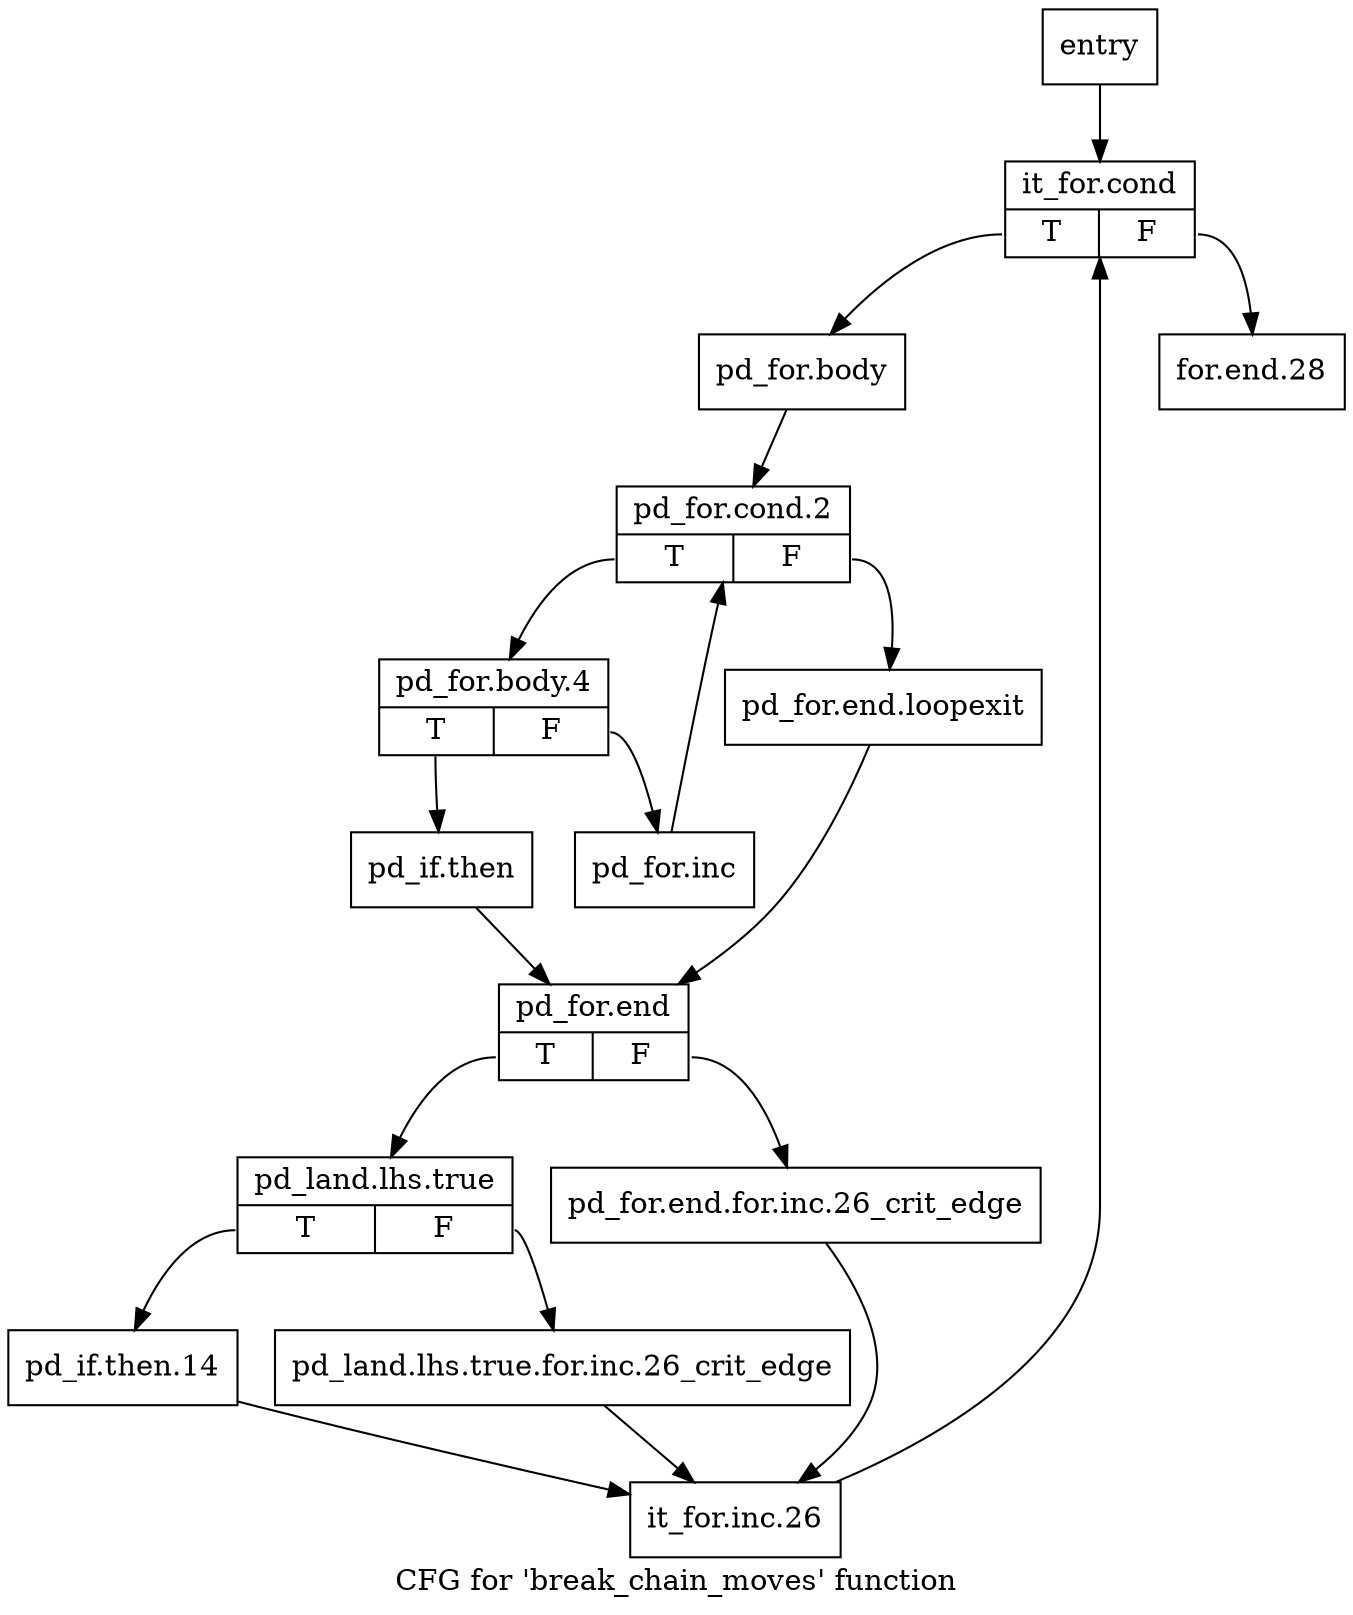 digraph "CFG for 'break_chain_moves' function" {
	label="CFG for 'break_chain_moves' function";

	Node0x33b6cc0 [shape=record,label="{entry}"];
	Node0x33b6cc0 -> Node0x33bbb30;
	Node0x33bbb30 [shape=record,label="{it_for.cond|{<s0>T|<s1>F}}"];
	Node0x33bbb30:s0 -> Node0x33bbb80;
	Node0x33bbb30:s1 -> Node0x33bbf40;
	Node0x33bbb80 [shape=record,label="{pd_for.body}"];
	Node0x33bbb80 -> Node0x33bbbd0;
	Node0x33bbbd0 [shape=record,label="{pd_for.cond.2|{<s0>T|<s1>F}}"];
	Node0x33bbbd0:s0 -> Node0x33bbc20;
	Node0x33bbbd0:s1 -> Node0x33bbd10;
	Node0x33bbc20 [shape=record,label="{pd_for.body.4|{<s0>T|<s1>F}}"];
	Node0x33bbc20:s0 -> Node0x33bbc70;
	Node0x33bbc20:s1 -> Node0x33bbcc0;
	Node0x33bbc70 [shape=record,label="{pd_if.then}"];
	Node0x33bbc70 -> Node0x33bbd60;
	Node0x33bbcc0 [shape=record,label="{pd_for.inc}"];
	Node0x33bbcc0 -> Node0x33bbbd0;
	Node0x33bbd10 [shape=record,label="{pd_for.end.loopexit}"];
	Node0x33bbd10 -> Node0x33bbd60;
	Node0x33bbd60 [shape=record,label="{pd_for.end|{<s0>T|<s1>F}}"];
	Node0x33bbd60:s0 -> Node0x33bbe00;
	Node0x33bbd60:s1 -> Node0x33bbdb0;
	Node0x33bbdb0 [shape=record,label="{pd_for.end.for.inc.26_crit_edge}"];
	Node0x33bbdb0 -> Node0x33bbef0;
	Node0x33bbe00 [shape=record,label="{pd_land.lhs.true|{<s0>T|<s1>F}}"];
	Node0x33bbe00:s0 -> Node0x33bbea0;
	Node0x33bbe00:s1 -> Node0x33bbe50;
	Node0x33bbe50 [shape=record,label="{pd_land.lhs.true.for.inc.26_crit_edge}"];
	Node0x33bbe50 -> Node0x33bbef0;
	Node0x33bbea0 [shape=record,label="{pd_if.then.14}"];
	Node0x33bbea0 -> Node0x33bbef0;
	Node0x33bbef0 [shape=record,label="{it_for.inc.26}"];
	Node0x33bbef0 -> Node0x33bbb30;
	Node0x33bbf40 [shape=record,label="{for.end.28}"];
}
